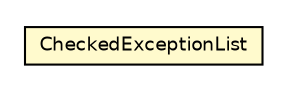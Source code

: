 #!/usr/local/bin/dot
#
# Class diagram 
# Generated by UMLGraph version 5.2 (http://www.umlgraph.org/)
#

digraph G {
	edge [fontname="Helvetica",fontsize=10,labelfontname="Helvetica",labelfontsize=10];
	node [fontname="Helvetica",fontsize=10,shape=plaintext];
	nodesep=0.25;
	ranksep=0.5;
	// chameleon.core.statement.CheckedExceptionList
	c23503 [label=<<table title="chameleon.core.statement.CheckedExceptionList" border="0" cellborder="1" cellspacing="0" cellpadding="2" port="p" bgcolor="lemonChiffon" href="./CheckedExceptionList.html">
		<tr><td><table border="0" cellspacing="0" cellpadding="1">
<tr><td align="center" balign="center"> CheckedExceptionList </td></tr>
		</table></td></tr>
		</table>>, fontname="Helvetica", fontcolor="black", fontsize=9.0];
}

